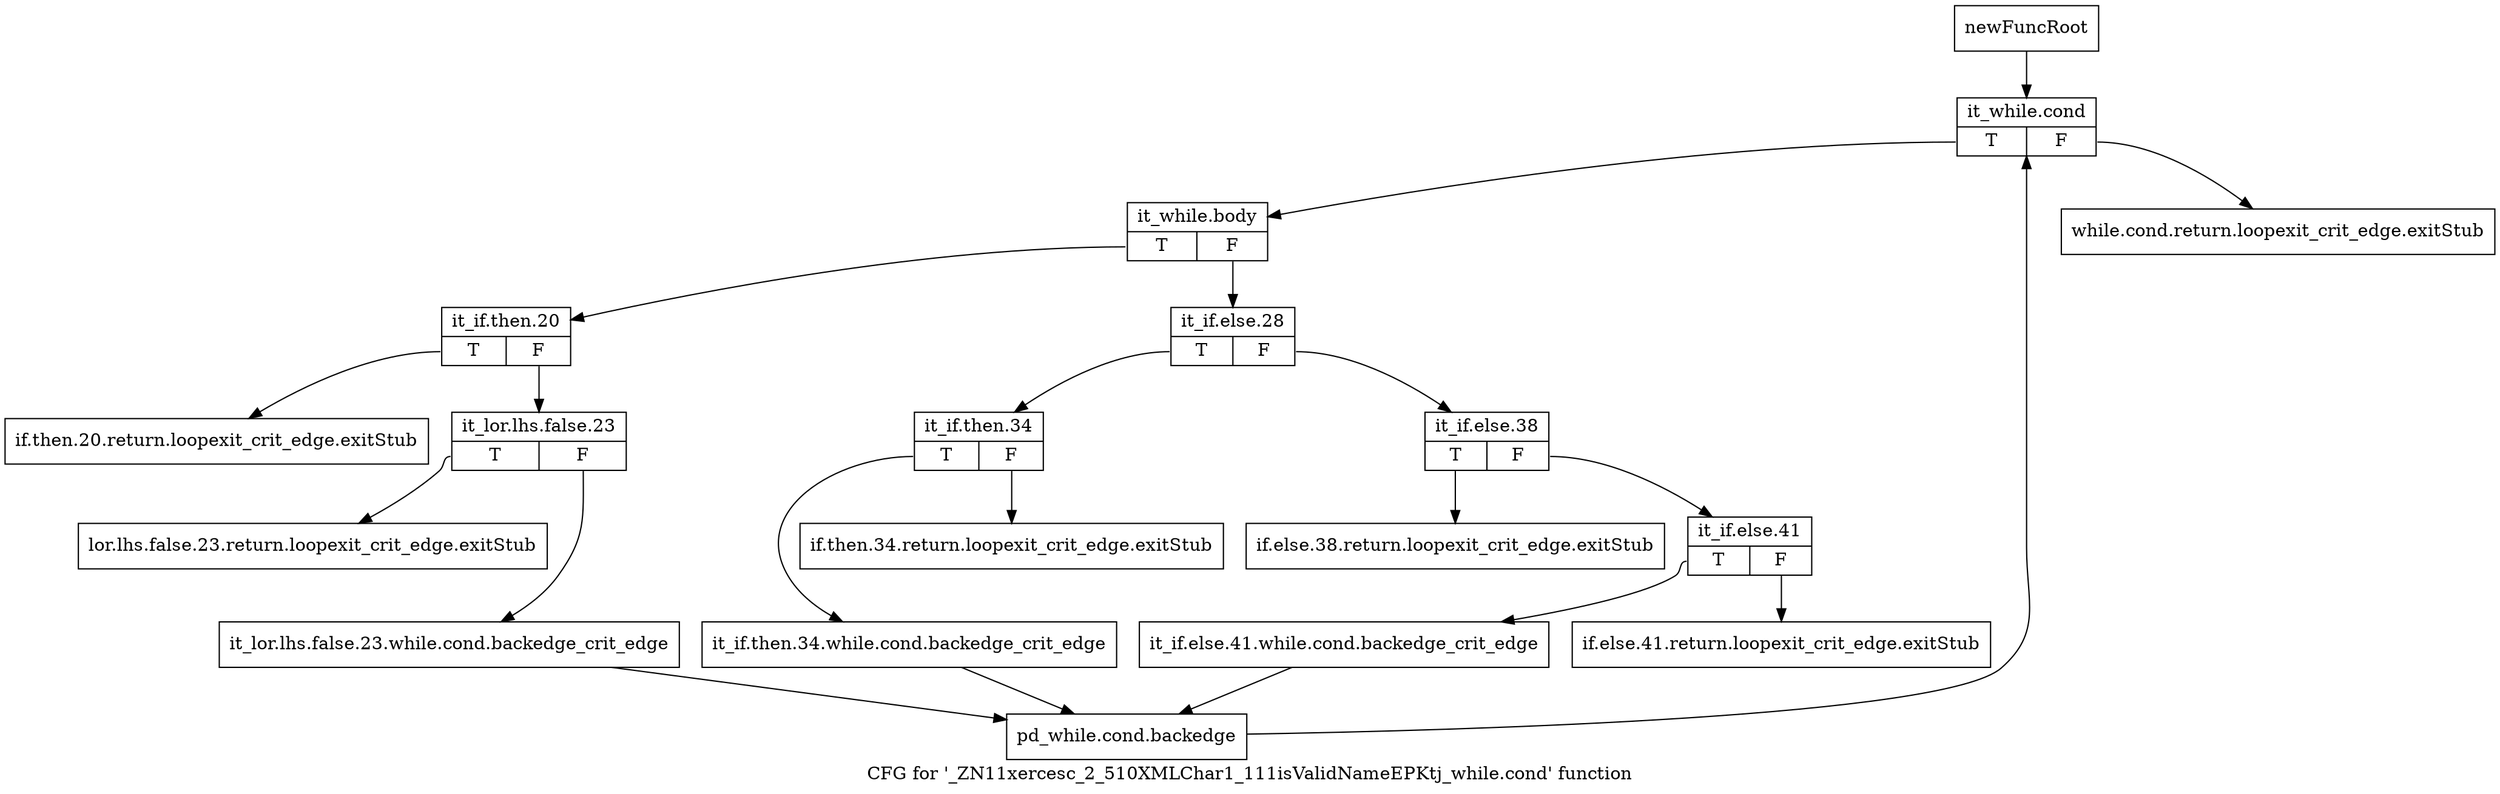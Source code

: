 digraph "CFG for '_ZN11xercesc_2_510XMLChar1_111isValidNameEPKtj_while.cond' function" {
	label="CFG for '_ZN11xercesc_2_510XMLChar1_111isValidNameEPKtj_while.cond' function";

	Node0x9af7af0 [shape=record,label="{newFuncRoot}"];
	Node0x9af7af0 -> Node0x9afa660;
	Node0x9afa480 [shape=record,label="{while.cond.return.loopexit_crit_edge.exitStub}"];
	Node0x9afa4d0 [shape=record,label="{if.else.38.return.loopexit_crit_edge.exitStub}"];
	Node0x9afa520 [shape=record,label="{if.else.41.return.loopexit_crit_edge.exitStub}"];
	Node0x9afa570 [shape=record,label="{if.then.34.return.loopexit_crit_edge.exitStub}"];
	Node0x9afa5c0 [shape=record,label="{if.then.20.return.loopexit_crit_edge.exitStub}"];
	Node0x9afa610 [shape=record,label="{lor.lhs.false.23.return.loopexit_crit_edge.exitStub}"];
	Node0x9afa660 [shape=record,label="{it_while.cond|{<s0>T|<s1>F}}"];
	Node0x9afa660:s0 -> Node0x9afa6b0;
	Node0x9afa660:s1 -> Node0x9afa480;
	Node0x9afa6b0 [shape=record,label="{it_while.body|{<s0>T|<s1>F}}"];
	Node0x9afa6b0:s0 -> Node0x9afa8e0;
	Node0x9afa6b0:s1 -> Node0x9afa700;
	Node0x9afa700 [shape=record,label="{it_if.else.28|{<s0>T|<s1>F}}"];
	Node0x9afa700:s0 -> Node0x9afa840;
	Node0x9afa700:s1 -> Node0x9afa750;
	Node0x9afa750 [shape=record,label="{it_if.else.38|{<s0>T|<s1>F}}"];
	Node0x9afa750:s0 -> Node0x9afa4d0;
	Node0x9afa750:s1 -> Node0x9afa7a0;
	Node0x9afa7a0 [shape=record,label="{it_if.else.41|{<s0>T|<s1>F}}"];
	Node0x9afa7a0:s0 -> Node0x9afa7f0;
	Node0x9afa7a0:s1 -> Node0x9afa520;
	Node0x9afa7f0 [shape=record,label="{it_if.else.41.while.cond.backedge_crit_edge}"];
	Node0x9afa7f0 -> Node0x9afa9d0;
	Node0x9afa840 [shape=record,label="{it_if.then.34|{<s0>T|<s1>F}}"];
	Node0x9afa840:s0 -> Node0x9afa890;
	Node0x9afa840:s1 -> Node0x9afa570;
	Node0x9afa890 [shape=record,label="{it_if.then.34.while.cond.backedge_crit_edge}"];
	Node0x9afa890 -> Node0x9afa9d0;
	Node0x9afa8e0 [shape=record,label="{it_if.then.20|{<s0>T|<s1>F}}"];
	Node0x9afa8e0:s0 -> Node0x9afa5c0;
	Node0x9afa8e0:s1 -> Node0x9afa930;
	Node0x9afa930 [shape=record,label="{it_lor.lhs.false.23|{<s0>T|<s1>F}}"];
	Node0x9afa930:s0 -> Node0x9afa610;
	Node0x9afa930:s1 -> Node0x9afa980;
	Node0x9afa980 [shape=record,label="{it_lor.lhs.false.23.while.cond.backedge_crit_edge}"];
	Node0x9afa980 -> Node0x9afa9d0;
	Node0x9afa9d0 [shape=record,label="{pd_while.cond.backedge}"];
	Node0x9afa9d0 -> Node0x9afa660;
}
